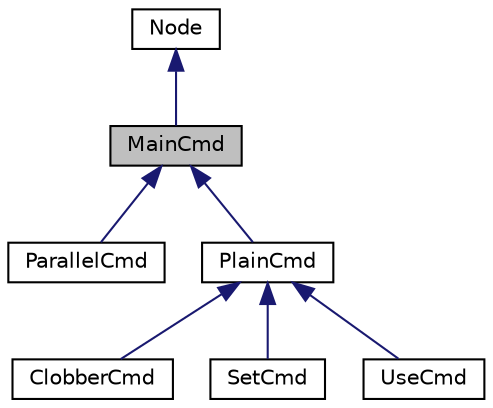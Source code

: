 digraph "MainCmd"
{
  edge [fontname="Helvetica",fontsize="10",labelfontname="Helvetica",labelfontsize="10"];
  node [fontname="Helvetica",fontsize="10",shape=record];
  Node0 [label="MainCmd",height=0.2,width=0.4,color="black", fillcolor="grey75", style="filled", fontcolor="black"];
  Node1 -> Node0 [dir="back",color="midnightblue",fontsize="10",style="solid",fontname="Helvetica"];
  Node1 [label="Node",height=0.2,width=0.4,color="black", fillcolor="white", style="filled",URL="$class_node.html"];
  Node0 -> Node2 [dir="back",color="midnightblue",fontsize="10",style="solid",fontname="Helvetica"];
  Node2 [label="ParallelCmd",height=0.2,width=0.4,color="black", fillcolor="white", style="filled",URL="$class_parallel_cmd.html"];
  Node0 -> Node3 [dir="back",color="midnightblue",fontsize="10",style="solid",fontname="Helvetica"];
  Node3 [label="PlainCmd",height=0.2,width=0.4,color="black", fillcolor="white", style="filled",URL="$class_plain_cmd.html"];
  Node3 -> Node4 [dir="back",color="midnightblue",fontsize="10",style="solid",fontname="Helvetica"];
  Node4 [label="ClobberCmd",height=0.2,width=0.4,color="black", fillcolor="white", style="filled",URL="$class_clobber_cmd.html"];
  Node3 -> Node5 [dir="back",color="midnightblue",fontsize="10",style="solid",fontname="Helvetica"];
  Node5 [label="SetCmd",height=0.2,width=0.4,color="black", fillcolor="white", style="filled",URL="$class_set_cmd.html"];
  Node3 -> Node6 [dir="back",color="midnightblue",fontsize="10",style="solid",fontname="Helvetica"];
  Node6 [label="UseCmd",height=0.2,width=0.4,color="black", fillcolor="white", style="filled",URL="$class_use_cmd.html"];
}
